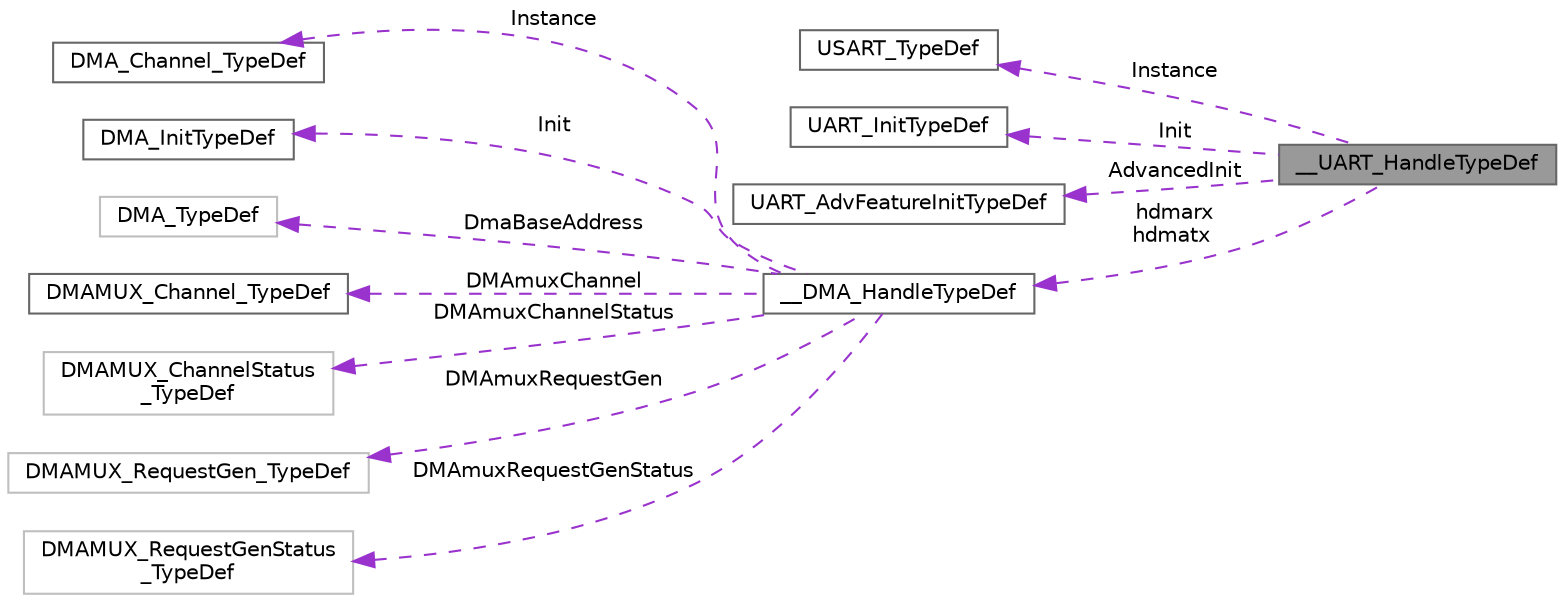 digraph "__UART_HandleTypeDef"
{
 // LATEX_PDF_SIZE
  bgcolor="transparent";
  edge [fontname=Helvetica,fontsize=10,labelfontname=Helvetica,labelfontsize=10];
  node [fontname=Helvetica,fontsize=10,shape=box,height=0.2,width=0.4];
  rankdir="LR";
  Node1 [label="__UART_HandleTypeDef",height=0.2,width=0.4,color="gray40", fillcolor="grey60", style="filled", fontcolor="black",tooltip="UART handle Structure definition."];
  Node2 -> Node1 [dir="back",color="darkorchid3",style="dashed",label=" Instance" ];
  Node2 [label="USART_TypeDef",height=0.2,width=0.4,color="gray40", fillcolor="white", style="filled",URL="$struct_u_s_a_r_t___type_def.html",tooltip="Universal Synchronous Asynchronous Receiver Transmitter."];
  Node3 -> Node1 [dir="back",color="darkorchid3",style="dashed",label=" Init" ];
  Node3 [label="UART_InitTypeDef",height=0.2,width=0.4,color="gray40", fillcolor="white", style="filled",URL="$struct_u_a_r_t___init_type_def.html",tooltip="UART Init Structure definition."];
  Node4 -> Node1 [dir="back",color="darkorchid3",style="dashed",label=" AdvancedInit" ];
  Node4 [label="UART_AdvFeatureInitTypeDef",height=0.2,width=0.4,color="gray40", fillcolor="white", style="filled",URL="$struct_u_a_r_t___adv_feature_init_type_def.html",tooltip="UART Advanced Features initialization structure definition."];
  Node5 -> Node1 [dir="back",color="darkorchid3",style="dashed",label=" hdmarx\nhdmatx" ];
  Node5 [label="__DMA_HandleTypeDef",height=0.2,width=0.4,color="gray40", fillcolor="white", style="filled",URL="$struct_____d_m_a___handle_type_def.html",tooltip="DMA handle Structure definition."];
  Node6 -> Node5 [dir="back",color="darkorchid3",style="dashed",label=" Instance" ];
  Node6 [label="DMA_Channel_TypeDef",height=0.2,width=0.4,color="gray40", fillcolor="white", style="filled",URL="$struct_d_m_a___channel___type_def.html",tooltip="DMA Controller."];
  Node7 -> Node5 [dir="back",color="darkorchid3",style="dashed",label=" Init" ];
  Node7 [label="DMA_InitTypeDef",height=0.2,width=0.4,color="gray40", fillcolor="white", style="filled",URL="$struct_d_m_a___init_type_def.html",tooltip="DMA Configuration Structure definition."];
  Node8 -> Node5 [dir="back",color="darkorchid3",style="dashed",label=" DmaBaseAddress" ];
  Node8 [label="DMA_TypeDef",height=0.2,width=0.4,color="grey75", fillcolor="white", style="filled",URL="$struct_d_m_a___type_def.html",tooltip=" "];
  Node9 -> Node5 [dir="back",color="darkorchid3",style="dashed",label=" DMAmuxChannel" ];
  Node9 [label="DMAMUX_Channel_TypeDef",height=0.2,width=0.4,color="gray40", fillcolor="white", style="filled",URL="$struct_d_m_a_m_u_x___channel___type_def.html",tooltip="DMA Multiplexer."];
  Node10 -> Node5 [dir="back",color="darkorchid3",style="dashed",label=" DMAmuxChannelStatus" ];
  Node10 [label="DMAMUX_ChannelStatus\l_TypeDef",height=0.2,width=0.4,color="grey75", fillcolor="white", style="filled",URL="$struct_d_m_a_m_u_x___channel_status___type_def.html",tooltip=" "];
  Node11 -> Node5 [dir="back",color="darkorchid3",style="dashed",label=" DMAmuxRequestGen" ];
  Node11 [label="DMAMUX_RequestGen_TypeDef",height=0.2,width=0.4,color="grey75", fillcolor="white", style="filled",URL="$struct_d_m_a_m_u_x___request_gen___type_def.html",tooltip=" "];
  Node12 -> Node5 [dir="back",color="darkorchid3",style="dashed",label=" DMAmuxRequestGenStatus" ];
  Node12 [label="DMAMUX_RequestGenStatus\l_TypeDef",height=0.2,width=0.4,color="grey75", fillcolor="white", style="filled",URL="$struct_d_m_a_m_u_x___request_gen_status___type_def.html",tooltip=" "];
}
